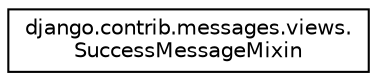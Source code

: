 digraph "Graphical Class Hierarchy"
{
 // LATEX_PDF_SIZE
  edge [fontname="Helvetica",fontsize="10",labelfontname="Helvetica",labelfontsize="10"];
  node [fontname="Helvetica",fontsize="10",shape=record];
  rankdir="LR";
  Node0 [label="django.contrib.messages.views.\lSuccessMessageMixin",height=0.2,width=0.4,color="black", fillcolor="white", style="filled",URL="$classdjango_1_1contrib_1_1messages_1_1views_1_1_success_message_mixin.html",tooltip=" "];
}
